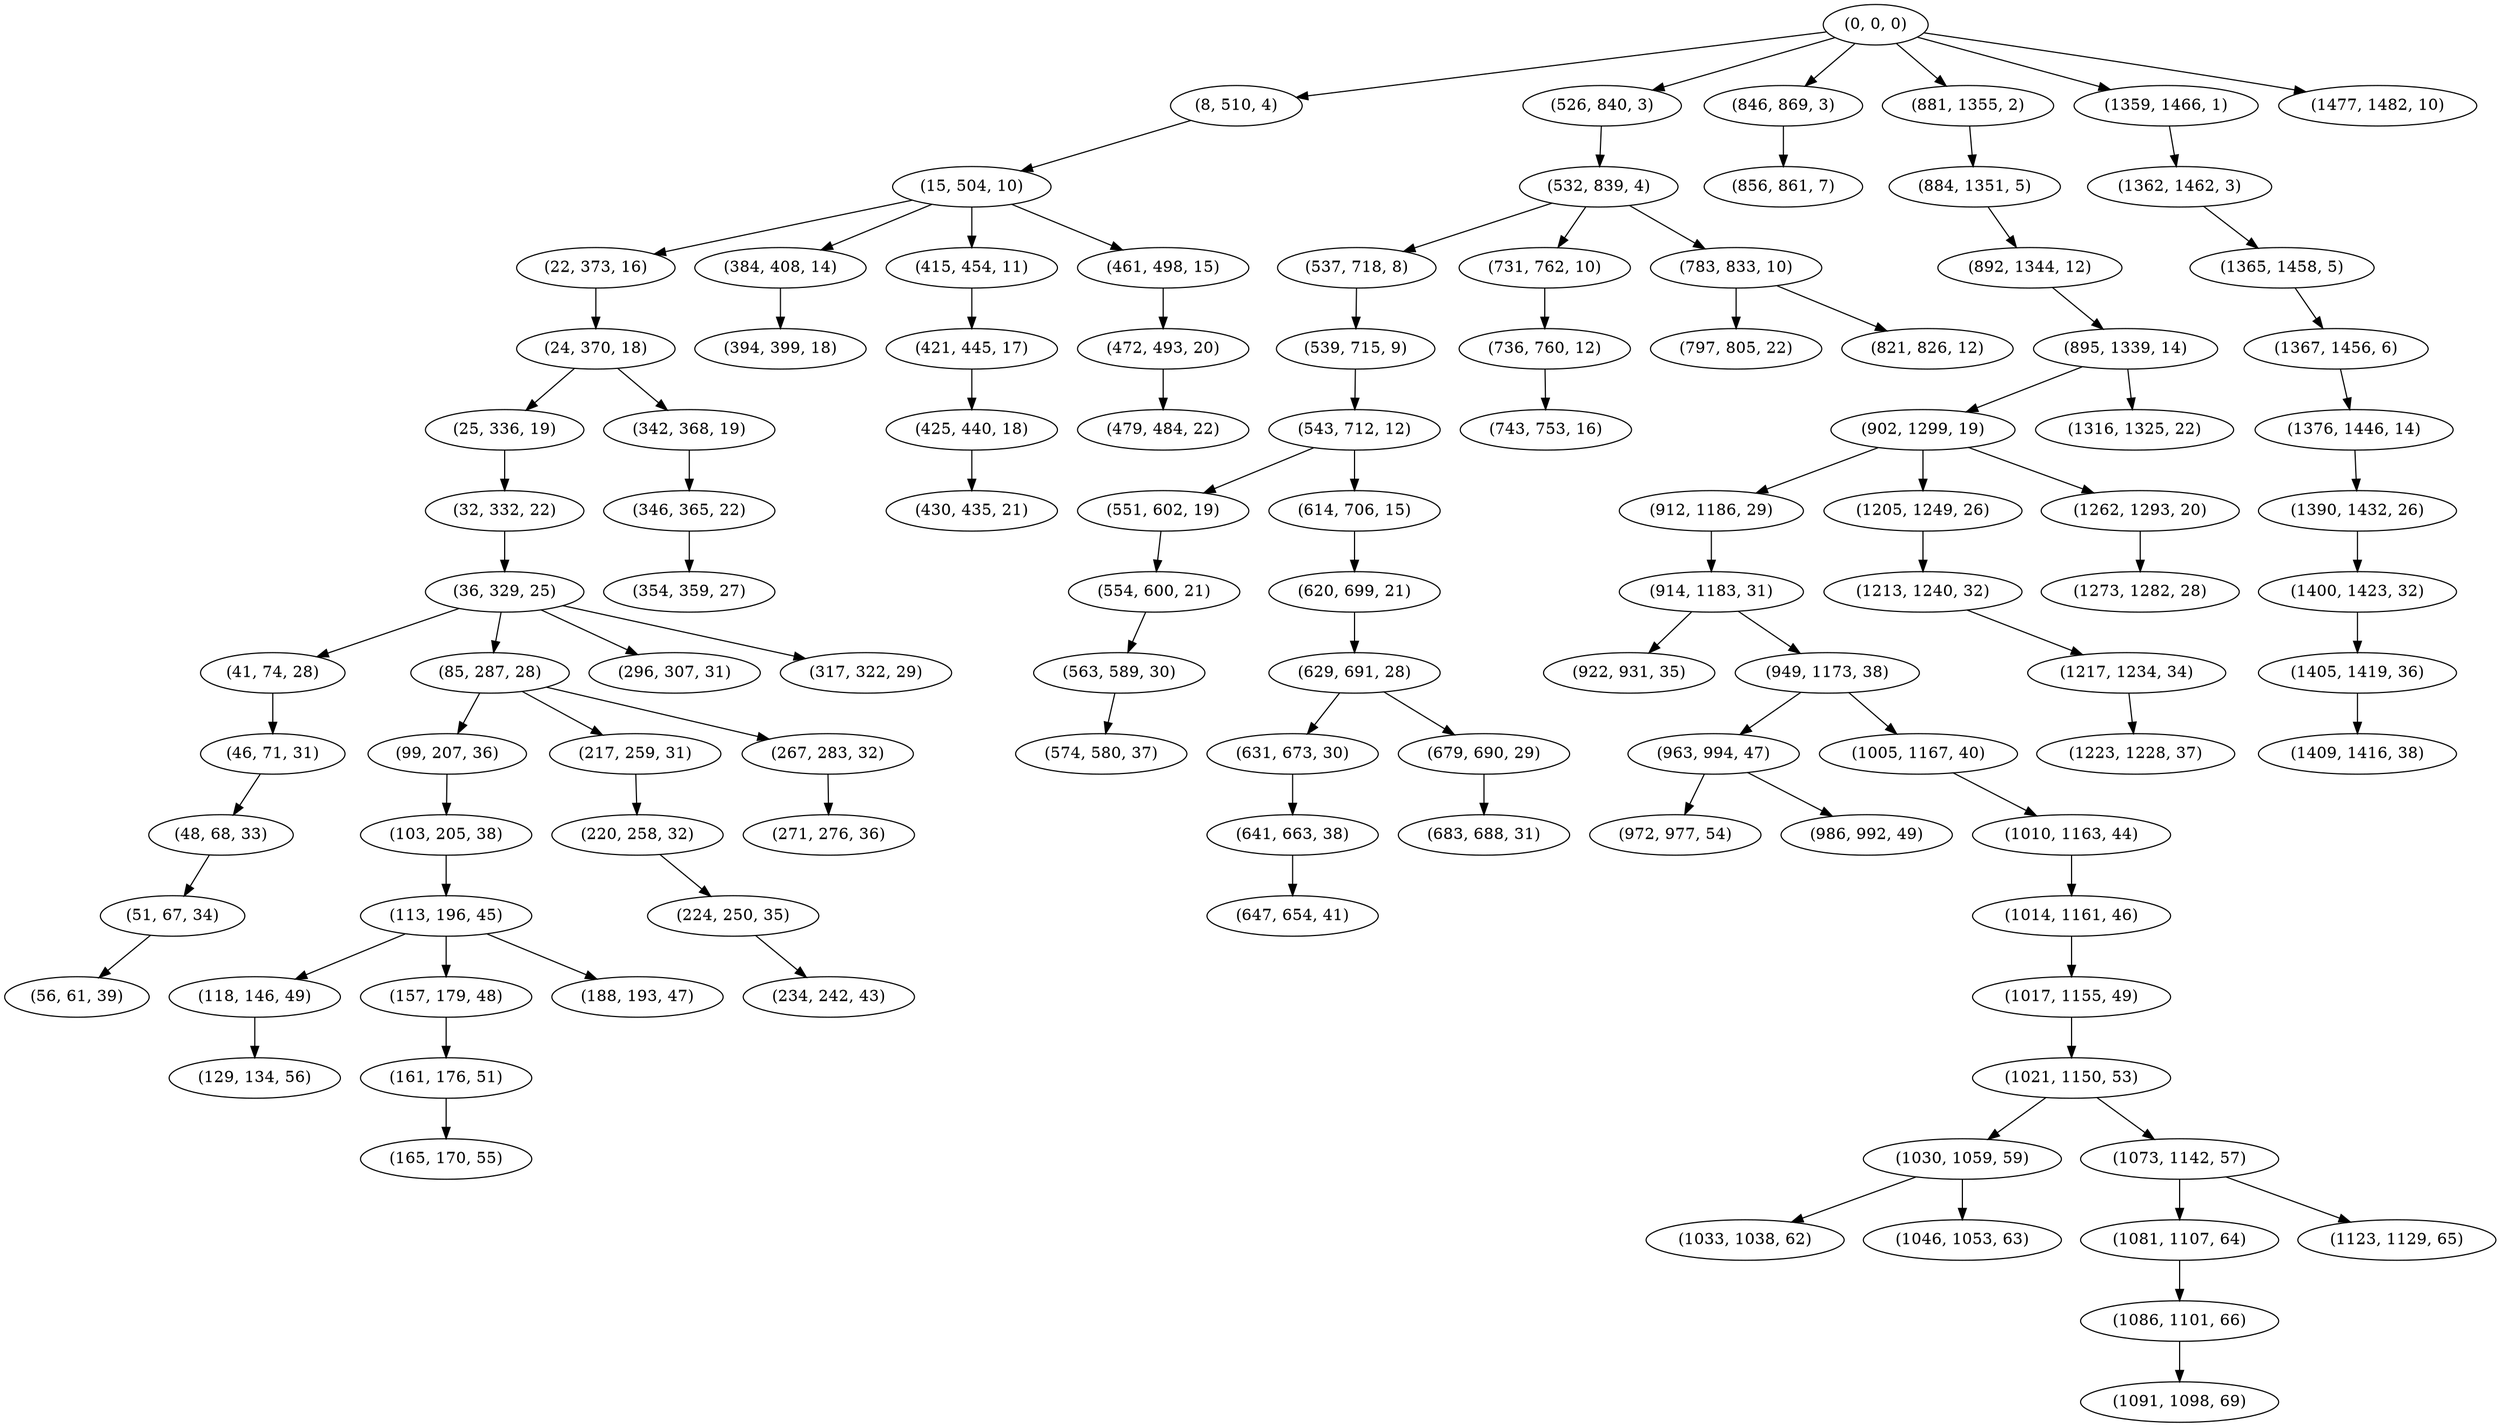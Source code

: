 digraph tree {
    "(0, 0, 0)";
    "(8, 510, 4)";
    "(15, 504, 10)";
    "(22, 373, 16)";
    "(24, 370, 18)";
    "(25, 336, 19)";
    "(32, 332, 22)";
    "(36, 329, 25)";
    "(41, 74, 28)";
    "(46, 71, 31)";
    "(48, 68, 33)";
    "(51, 67, 34)";
    "(56, 61, 39)";
    "(85, 287, 28)";
    "(99, 207, 36)";
    "(103, 205, 38)";
    "(113, 196, 45)";
    "(118, 146, 49)";
    "(129, 134, 56)";
    "(157, 179, 48)";
    "(161, 176, 51)";
    "(165, 170, 55)";
    "(188, 193, 47)";
    "(217, 259, 31)";
    "(220, 258, 32)";
    "(224, 250, 35)";
    "(234, 242, 43)";
    "(267, 283, 32)";
    "(271, 276, 36)";
    "(296, 307, 31)";
    "(317, 322, 29)";
    "(342, 368, 19)";
    "(346, 365, 22)";
    "(354, 359, 27)";
    "(384, 408, 14)";
    "(394, 399, 18)";
    "(415, 454, 11)";
    "(421, 445, 17)";
    "(425, 440, 18)";
    "(430, 435, 21)";
    "(461, 498, 15)";
    "(472, 493, 20)";
    "(479, 484, 22)";
    "(526, 840, 3)";
    "(532, 839, 4)";
    "(537, 718, 8)";
    "(539, 715, 9)";
    "(543, 712, 12)";
    "(551, 602, 19)";
    "(554, 600, 21)";
    "(563, 589, 30)";
    "(574, 580, 37)";
    "(614, 706, 15)";
    "(620, 699, 21)";
    "(629, 691, 28)";
    "(631, 673, 30)";
    "(641, 663, 38)";
    "(647, 654, 41)";
    "(679, 690, 29)";
    "(683, 688, 31)";
    "(731, 762, 10)";
    "(736, 760, 12)";
    "(743, 753, 16)";
    "(783, 833, 10)";
    "(797, 805, 22)";
    "(821, 826, 12)";
    "(846, 869, 3)";
    "(856, 861, 7)";
    "(881, 1355, 2)";
    "(884, 1351, 5)";
    "(892, 1344, 12)";
    "(895, 1339, 14)";
    "(902, 1299, 19)";
    "(912, 1186, 29)";
    "(914, 1183, 31)";
    "(922, 931, 35)";
    "(949, 1173, 38)";
    "(963, 994, 47)";
    "(972, 977, 54)";
    "(986, 992, 49)";
    "(1005, 1167, 40)";
    "(1010, 1163, 44)";
    "(1014, 1161, 46)";
    "(1017, 1155, 49)";
    "(1021, 1150, 53)";
    "(1030, 1059, 59)";
    "(1033, 1038, 62)";
    "(1046, 1053, 63)";
    "(1073, 1142, 57)";
    "(1081, 1107, 64)";
    "(1086, 1101, 66)";
    "(1091, 1098, 69)";
    "(1123, 1129, 65)";
    "(1205, 1249, 26)";
    "(1213, 1240, 32)";
    "(1217, 1234, 34)";
    "(1223, 1228, 37)";
    "(1262, 1293, 20)";
    "(1273, 1282, 28)";
    "(1316, 1325, 22)";
    "(1359, 1466, 1)";
    "(1362, 1462, 3)";
    "(1365, 1458, 5)";
    "(1367, 1456, 6)";
    "(1376, 1446, 14)";
    "(1390, 1432, 26)";
    "(1400, 1423, 32)";
    "(1405, 1419, 36)";
    "(1409, 1416, 38)";
    "(1477, 1482, 10)";
    "(0, 0, 0)" -> "(8, 510, 4)";
    "(0, 0, 0)" -> "(526, 840, 3)";
    "(0, 0, 0)" -> "(846, 869, 3)";
    "(0, 0, 0)" -> "(881, 1355, 2)";
    "(0, 0, 0)" -> "(1359, 1466, 1)";
    "(0, 0, 0)" -> "(1477, 1482, 10)";
    "(8, 510, 4)" -> "(15, 504, 10)";
    "(15, 504, 10)" -> "(22, 373, 16)";
    "(15, 504, 10)" -> "(384, 408, 14)";
    "(15, 504, 10)" -> "(415, 454, 11)";
    "(15, 504, 10)" -> "(461, 498, 15)";
    "(22, 373, 16)" -> "(24, 370, 18)";
    "(24, 370, 18)" -> "(25, 336, 19)";
    "(24, 370, 18)" -> "(342, 368, 19)";
    "(25, 336, 19)" -> "(32, 332, 22)";
    "(32, 332, 22)" -> "(36, 329, 25)";
    "(36, 329, 25)" -> "(41, 74, 28)";
    "(36, 329, 25)" -> "(85, 287, 28)";
    "(36, 329, 25)" -> "(296, 307, 31)";
    "(36, 329, 25)" -> "(317, 322, 29)";
    "(41, 74, 28)" -> "(46, 71, 31)";
    "(46, 71, 31)" -> "(48, 68, 33)";
    "(48, 68, 33)" -> "(51, 67, 34)";
    "(51, 67, 34)" -> "(56, 61, 39)";
    "(85, 287, 28)" -> "(99, 207, 36)";
    "(85, 287, 28)" -> "(217, 259, 31)";
    "(85, 287, 28)" -> "(267, 283, 32)";
    "(99, 207, 36)" -> "(103, 205, 38)";
    "(103, 205, 38)" -> "(113, 196, 45)";
    "(113, 196, 45)" -> "(118, 146, 49)";
    "(113, 196, 45)" -> "(157, 179, 48)";
    "(113, 196, 45)" -> "(188, 193, 47)";
    "(118, 146, 49)" -> "(129, 134, 56)";
    "(157, 179, 48)" -> "(161, 176, 51)";
    "(161, 176, 51)" -> "(165, 170, 55)";
    "(217, 259, 31)" -> "(220, 258, 32)";
    "(220, 258, 32)" -> "(224, 250, 35)";
    "(224, 250, 35)" -> "(234, 242, 43)";
    "(267, 283, 32)" -> "(271, 276, 36)";
    "(342, 368, 19)" -> "(346, 365, 22)";
    "(346, 365, 22)" -> "(354, 359, 27)";
    "(384, 408, 14)" -> "(394, 399, 18)";
    "(415, 454, 11)" -> "(421, 445, 17)";
    "(421, 445, 17)" -> "(425, 440, 18)";
    "(425, 440, 18)" -> "(430, 435, 21)";
    "(461, 498, 15)" -> "(472, 493, 20)";
    "(472, 493, 20)" -> "(479, 484, 22)";
    "(526, 840, 3)" -> "(532, 839, 4)";
    "(532, 839, 4)" -> "(537, 718, 8)";
    "(532, 839, 4)" -> "(731, 762, 10)";
    "(532, 839, 4)" -> "(783, 833, 10)";
    "(537, 718, 8)" -> "(539, 715, 9)";
    "(539, 715, 9)" -> "(543, 712, 12)";
    "(543, 712, 12)" -> "(551, 602, 19)";
    "(543, 712, 12)" -> "(614, 706, 15)";
    "(551, 602, 19)" -> "(554, 600, 21)";
    "(554, 600, 21)" -> "(563, 589, 30)";
    "(563, 589, 30)" -> "(574, 580, 37)";
    "(614, 706, 15)" -> "(620, 699, 21)";
    "(620, 699, 21)" -> "(629, 691, 28)";
    "(629, 691, 28)" -> "(631, 673, 30)";
    "(629, 691, 28)" -> "(679, 690, 29)";
    "(631, 673, 30)" -> "(641, 663, 38)";
    "(641, 663, 38)" -> "(647, 654, 41)";
    "(679, 690, 29)" -> "(683, 688, 31)";
    "(731, 762, 10)" -> "(736, 760, 12)";
    "(736, 760, 12)" -> "(743, 753, 16)";
    "(783, 833, 10)" -> "(797, 805, 22)";
    "(783, 833, 10)" -> "(821, 826, 12)";
    "(846, 869, 3)" -> "(856, 861, 7)";
    "(881, 1355, 2)" -> "(884, 1351, 5)";
    "(884, 1351, 5)" -> "(892, 1344, 12)";
    "(892, 1344, 12)" -> "(895, 1339, 14)";
    "(895, 1339, 14)" -> "(902, 1299, 19)";
    "(895, 1339, 14)" -> "(1316, 1325, 22)";
    "(902, 1299, 19)" -> "(912, 1186, 29)";
    "(902, 1299, 19)" -> "(1205, 1249, 26)";
    "(902, 1299, 19)" -> "(1262, 1293, 20)";
    "(912, 1186, 29)" -> "(914, 1183, 31)";
    "(914, 1183, 31)" -> "(922, 931, 35)";
    "(914, 1183, 31)" -> "(949, 1173, 38)";
    "(949, 1173, 38)" -> "(963, 994, 47)";
    "(949, 1173, 38)" -> "(1005, 1167, 40)";
    "(963, 994, 47)" -> "(972, 977, 54)";
    "(963, 994, 47)" -> "(986, 992, 49)";
    "(1005, 1167, 40)" -> "(1010, 1163, 44)";
    "(1010, 1163, 44)" -> "(1014, 1161, 46)";
    "(1014, 1161, 46)" -> "(1017, 1155, 49)";
    "(1017, 1155, 49)" -> "(1021, 1150, 53)";
    "(1021, 1150, 53)" -> "(1030, 1059, 59)";
    "(1021, 1150, 53)" -> "(1073, 1142, 57)";
    "(1030, 1059, 59)" -> "(1033, 1038, 62)";
    "(1030, 1059, 59)" -> "(1046, 1053, 63)";
    "(1073, 1142, 57)" -> "(1081, 1107, 64)";
    "(1073, 1142, 57)" -> "(1123, 1129, 65)";
    "(1081, 1107, 64)" -> "(1086, 1101, 66)";
    "(1086, 1101, 66)" -> "(1091, 1098, 69)";
    "(1205, 1249, 26)" -> "(1213, 1240, 32)";
    "(1213, 1240, 32)" -> "(1217, 1234, 34)";
    "(1217, 1234, 34)" -> "(1223, 1228, 37)";
    "(1262, 1293, 20)" -> "(1273, 1282, 28)";
    "(1359, 1466, 1)" -> "(1362, 1462, 3)";
    "(1362, 1462, 3)" -> "(1365, 1458, 5)";
    "(1365, 1458, 5)" -> "(1367, 1456, 6)";
    "(1367, 1456, 6)" -> "(1376, 1446, 14)";
    "(1376, 1446, 14)" -> "(1390, 1432, 26)";
    "(1390, 1432, 26)" -> "(1400, 1423, 32)";
    "(1400, 1423, 32)" -> "(1405, 1419, 36)";
    "(1405, 1419, 36)" -> "(1409, 1416, 38)";
}
